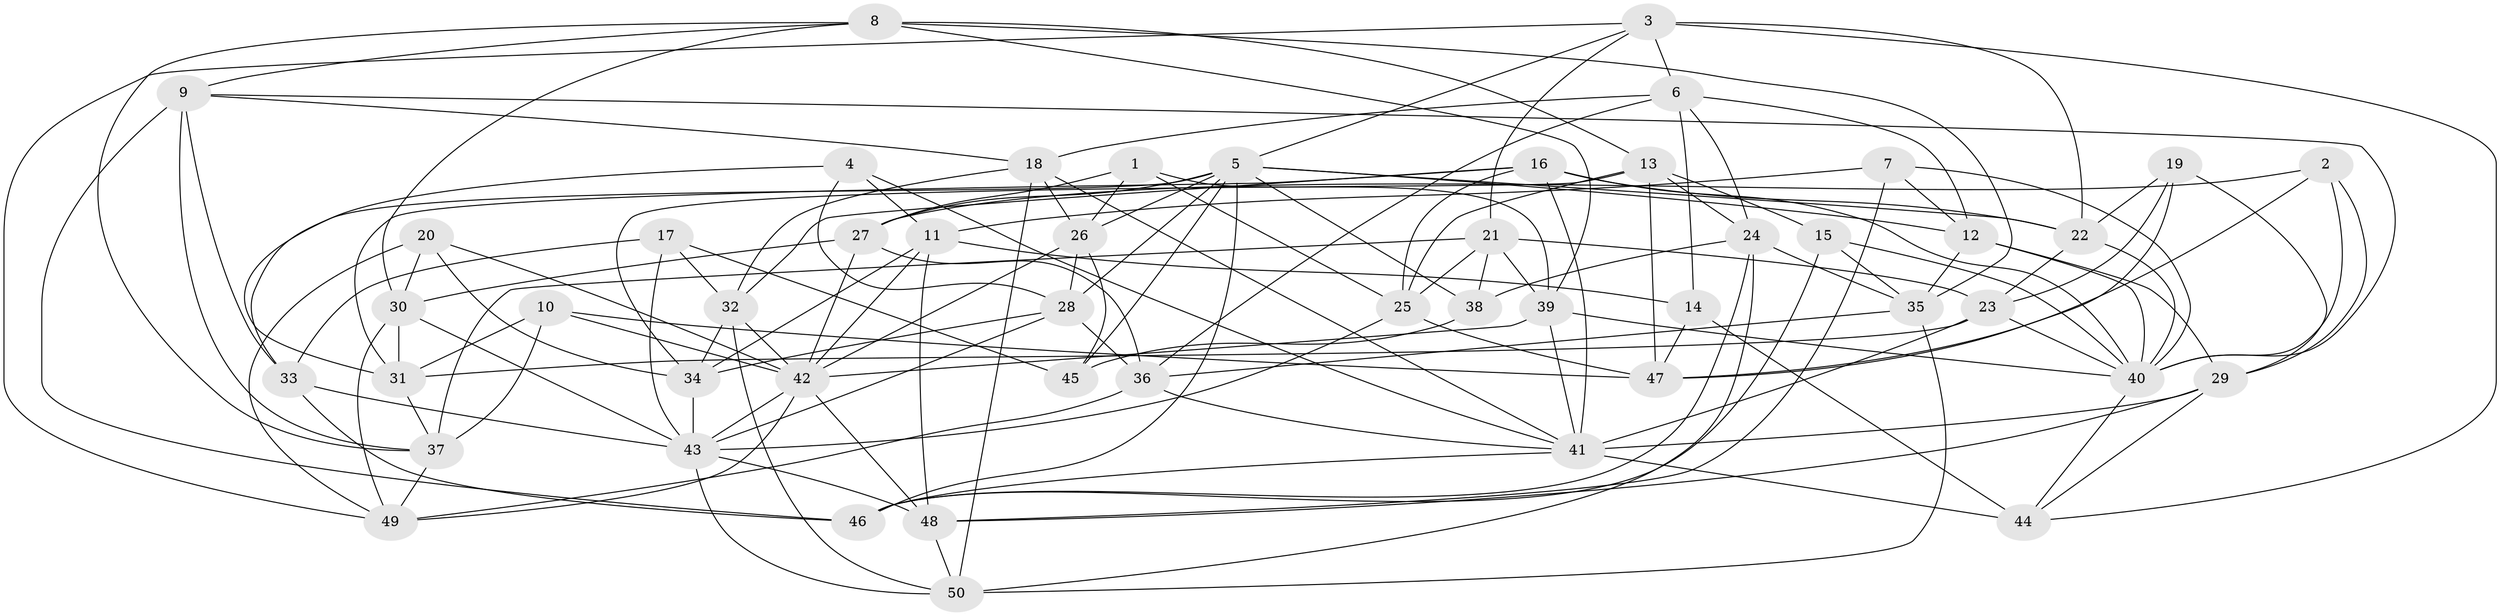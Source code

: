// original degree distribution, {4: 1.0}
// Generated by graph-tools (version 1.1) at 2025/26/03/09/25 03:26:51]
// undirected, 50 vertices, 146 edges
graph export_dot {
graph [start="1"]
  node [color=gray90,style=filled];
  1;
  2;
  3;
  4;
  5;
  6;
  7;
  8;
  9;
  10;
  11;
  12;
  13;
  14;
  15;
  16;
  17;
  18;
  19;
  20;
  21;
  22;
  23;
  24;
  25;
  26;
  27;
  28;
  29;
  30;
  31;
  32;
  33;
  34;
  35;
  36;
  37;
  38;
  39;
  40;
  41;
  42;
  43;
  44;
  45;
  46;
  47;
  48;
  49;
  50;
  1 -- 25 [weight=1.0];
  1 -- 26 [weight=1.0];
  1 -- 27 [weight=1.0];
  1 -- 39 [weight=1.0];
  2 -- 27 [weight=1.0];
  2 -- 29 [weight=1.0];
  2 -- 40 [weight=1.0];
  2 -- 47 [weight=1.0];
  3 -- 5 [weight=1.0];
  3 -- 6 [weight=1.0];
  3 -- 21 [weight=1.0];
  3 -- 22 [weight=1.0];
  3 -- 44 [weight=1.0];
  3 -- 49 [weight=1.0];
  4 -- 11 [weight=1.0];
  4 -- 28 [weight=1.0];
  4 -- 31 [weight=1.0];
  4 -- 41 [weight=1.0];
  5 -- 12 [weight=1.0];
  5 -- 22 [weight=1.0];
  5 -- 26 [weight=1.0];
  5 -- 27 [weight=1.0];
  5 -- 28 [weight=1.0];
  5 -- 33 [weight=1.0];
  5 -- 38 [weight=1.0];
  5 -- 45 [weight=1.0];
  5 -- 46 [weight=1.0];
  6 -- 12 [weight=1.0];
  6 -- 14 [weight=1.0];
  6 -- 18 [weight=1.0];
  6 -- 24 [weight=1.0];
  6 -- 36 [weight=1.0];
  7 -- 11 [weight=1.0];
  7 -- 12 [weight=1.0];
  7 -- 40 [weight=1.0];
  7 -- 48 [weight=1.0];
  8 -- 9 [weight=1.0];
  8 -- 13 [weight=1.0];
  8 -- 30 [weight=1.0];
  8 -- 35 [weight=1.0];
  8 -- 37 [weight=1.0];
  8 -- 39 [weight=1.0];
  9 -- 18 [weight=1.0];
  9 -- 33 [weight=1.0];
  9 -- 37 [weight=1.0];
  9 -- 40 [weight=1.0];
  9 -- 46 [weight=1.0];
  10 -- 31 [weight=1.0];
  10 -- 37 [weight=1.0];
  10 -- 42 [weight=1.0];
  10 -- 47 [weight=1.0];
  11 -- 14 [weight=1.0];
  11 -- 34 [weight=1.0];
  11 -- 42 [weight=1.0];
  11 -- 48 [weight=1.0];
  12 -- 29 [weight=1.0];
  12 -- 35 [weight=1.0];
  12 -- 40 [weight=1.0];
  13 -- 15 [weight=1.0];
  13 -- 24 [weight=1.0];
  13 -- 25 [weight=1.0];
  13 -- 34 [weight=1.0];
  13 -- 47 [weight=1.0];
  14 -- 44 [weight=1.0];
  14 -- 47 [weight=1.0];
  15 -- 35 [weight=1.0];
  15 -- 40 [weight=1.0];
  15 -- 46 [weight=1.0];
  16 -- 22 [weight=1.0];
  16 -- 25 [weight=1.0];
  16 -- 31 [weight=1.0];
  16 -- 32 [weight=1.0];
  16 -- 40 [weight=1.0];
  16 -- 41 [weight=1.0];
  17 -- 32 [weight=1.0];
  17 -- 33 [weight=1.0];
  17 -- 43 [weight=1.0];
  17 -- 45 [weight=1.0];
  18 -- 26 [weight=1.0];
  18 -- 32 [weight=1.0];
  18 -- 41 [weight=1.0];
  18 -- 50 [weight=1.0];
  19 -- 22 [weight=1.0];
  19 -- 23 [weight=1.0];
  19 -- 29 [weight=1.0];
  19 -- 47 [weight=1.0];
  20 -- 30 [weight=1.0];
  20 -- 34 [weight=1.0];
  20 -- 42 [weight=1.0];
  20 -- 49 [weight=1.0];
  21 -- 23 [weight=1.0];
  21 -- 25 [weight=1.0];
  21 -- 37 [weight=1.0];
  21 -- 38 [weight=1.0];
  21 -- 39 [weight=1.0];
  22 -- 23 [weight=1.0];
  22 -- 40 [weight=1.0];
  23 -- 31 [weight=1.0];
  23 -- 40 [weight=1.0];
  23 -- 41 [weight=1.0];
  24 -- 35 [weight=1.0];
  24 -- 38 [weight=1.0];
  24 -- 46 [weight=1.0];
  24 -- 50 [weight=1.0];
  25 -- 43 [weight=1.0];
  25 -- 47 [weight=1.0];
  26 -- 28 [weight=1.0];
  26 -- 42 [weight=1.0];
  26 -- 45 [weight=1.0];
  27 -- 30 [weight=1.0];
  27 -- 36 [weight=1.0];
  27 -- 42 [weight=1.0];
  28 -- 34 [weight=1.0];
  28 -- 36 [weight=1.0];
  28 -- 43 [weight=1.0];
  29 -- 41 [weight=1.0];
  29 -- 44 [weight=1.0];
  29 -- 48 [weight=1.0];
  30 -- 31 [weight=1.0];
  30 -- 43 [weight=1.0];
  30 -- 49 [weight=1.0];
  31 -- 37 [weight=1.0];
  32 -- 34 [weight=1.0];
  32 -- 42 [weight=1.0];
  32 -- 50 [weight=1.0];
  33 -- 43 [weight=2.0];
  33 -- 46 [weight=1.0];
  34 -- 43 [weight=1.0];
  35 -- 36 [weight=1.0];
  35 -- 50 [weight=1.0];
  36 -- 41 [weight=1.0];
  36 -- 49 [weight=1.0];
  37 -- 49 [weight=1.0];
  38 -- 45 [weight=3.0];
  39 -- 40 [weight=1.0];
  39 -- 41 [weight=1.0];
  39 -- 42 [weight=1.0];
  40 -- 44 [weight=1.0];
  41 -- 44 [weight=2.0];
  41 -- 46 [weight=1.0];
  42 -- 43 [weight=1.0];
  42 -- 48 [weight=1.0];
  42 -- 49 [weight=1.0];
  43 -- 48 [weight=1.0];
  43 -- 50 [weight=1.0];
  48 -- 50 [weight=1.0];
}
